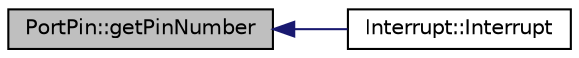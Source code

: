 digraph G
{
  edge [fontname="Helvetica",fontsize="10",labelfontname="Helvetica",labelfontsize="10"];
  node [fontname="Helvetica",fontsize="10",shape=record];
  rankdir=LR;
  Node1 [label="PortPin::getPinNumber",height=0.2,width=0.4,color="black", fillcolor="grey75", style="filled" fontcolor="black"];
  Node1 -> Node2 [dir=back,color="midnightblue",fontsize="10",style="solid",fontname="Helvetica"];
  Node2 [label="Interrupt::Interrupt",height=0.2,width=0.4,color="black", fillcolor="white", style="filled",URL="$class_interrupt.html#a4fd8be38d92c8b0086b15b3c30ea1868"];
}
